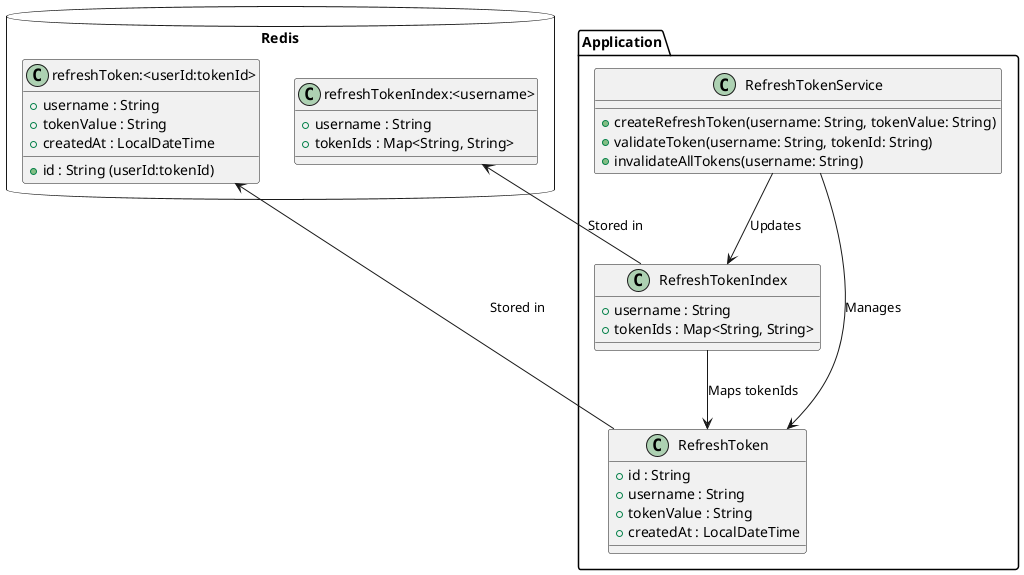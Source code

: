 @startuml
!define RECTANGLE_COLOR LightBlue
!define REDIS_COLOR LightPink

package "Redis" <<Database>> {
    class "refreshToken:<userId:tokenId>"  {
        + id : String (userId:tokenId)
        + username : String
        + tokenValue : String
        + createdAt : LocalDateTime
    }

    class "refreshTokenIndex:<username>" {
        + username : String
        + tokenIds : Map<String, String>
    }
}

package "Application" {
    class RefreshToken {
        + id : String
        + username : String
        + tokenValue : String
        + createdAt : LocalDateTime
    }

    class RefreshTokenIndex {
        + username : String
        + tokenIds : Map<String, String>
    }

    class RefreshTokenService {
        + createRefreshToken(username: String, tokenValue: String)
        + validateToken(username: String, tokenId: String)
        + invalidateAllTokens(username: String)
    }

}

RefreshTokenService --> RefreshToken : Manages
RefreshTokenService --> RefreshTokenIndex : Updates

"refreshToken:<userId:tokenId>" <-- RefreshToken : Stored in
"refreshTokenIndex:<username>" <-- RefreshTokenIndex : Stored in

RefreshTokenIndex --> RefreshToken : Maps tokenIds

@enduml
